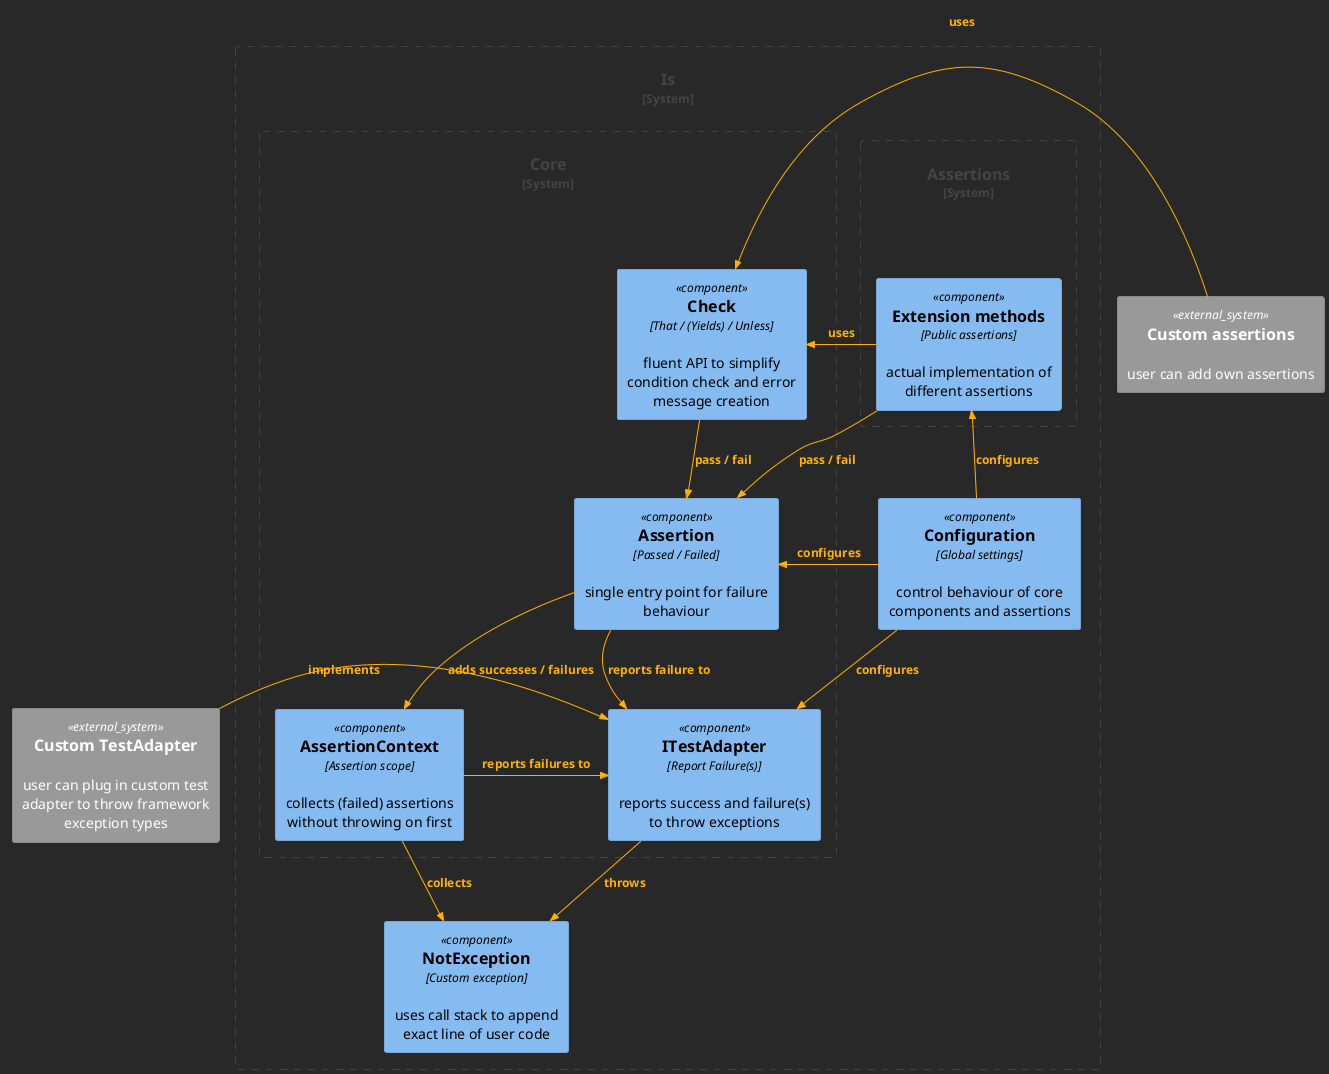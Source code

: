@startuml "Architecture"

!include <C4/C4_Component>

!theme crt-amber

' left to right direction

System_Ext(ca, "Custom assertions", "user can add own assertions")
System_Ext(cta, "Custom TestAdapter", "user can plug in custom test adapter to throw framework exception types")

System_Boundary(Is, "Is") {
    Component(ex, "NotException", "Custom exception", "uses call stack to append exact line of user code")
    Component(conf, "Configuration", "Global settings", "control behaviour of core components and assertions")

    System_Boundary(Assertions, "Assertions") {
        Component(ext, "Extension methods", "Public assertions", "actual implementation of different assertions")
        }

    System_Boundary(Core, "Core") {
        Component(ass, "Assertion", "Passed / Failed", "single entry point for failure behaviour")
        Component(check, "Check", "That / (Yields) / Unless", "fluent API to simplify condition check and error message creation")
        Component(ctx, "AssertionContext", "Assertion scope", "collects (failed) assertions without throwing on first")
        Component(ita, "ITestAdapter", "Report Failure(s)", "reports success and failure(s) to throw exceptions")
        }
    }
}

Rel(ass, ita, "reports failure to")
Rel(ctx, ex, "collects")
Rel(ita, ex, "throws")
Rel_R(cta, ita, "implements")

Rel_U(ext, check, "uses")
Rel(ext, ass, "pass / fail")
Rel_L(ca, check, "uses")

Rel_L(ctx, ita, "reports failures to")

Rel(check, ass, "pass / fail")
Rel(ass, ctx, "adds successes / failures")

Rel_R(conf, ass, "configures")
Rel(conf, ita, "configures")
Rel_U(conf, ext, "configures")


@enduml